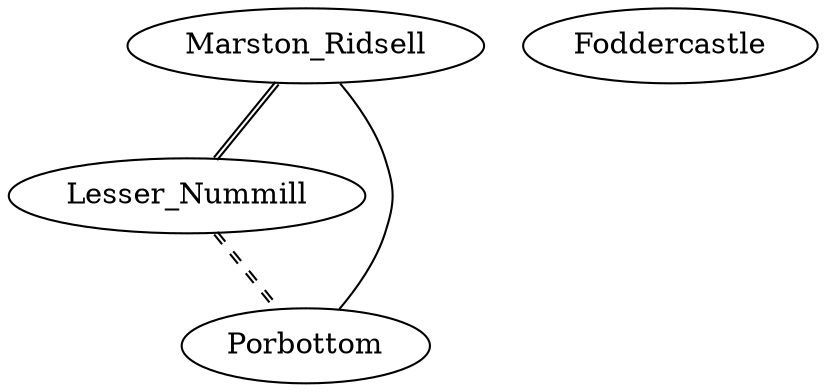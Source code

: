 graph Towns {
	Marston_Ridsell
	Porbottom
	Lesser_Nummill
	Foddercastle

	Porbottom -- Marston_Ridsell
	Marston_Ridsell -- Lesser_Nummill [color="black:black"]
	Lesser_Nummill -- Porbottom [style="dashed",color="black:black"]
}